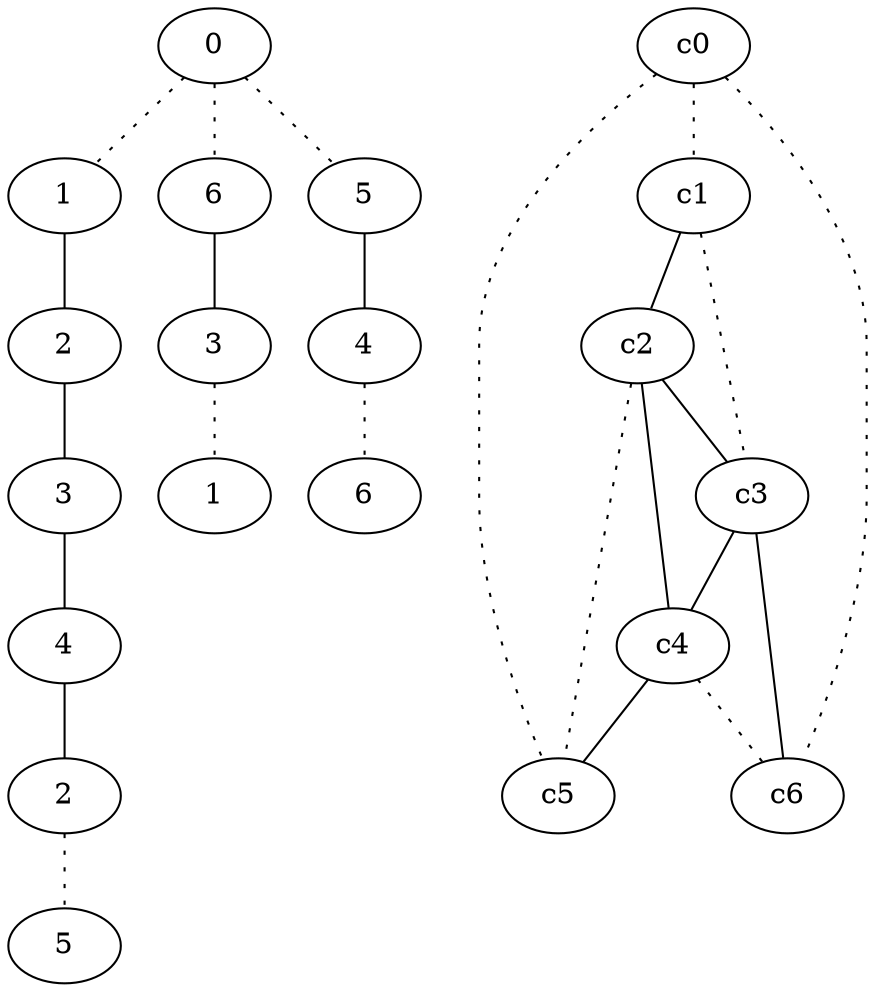 graph {
a0[label=0];
a1[label=1];
a2[label=2];
a3[label=3];
a4[label=4];
a5[label=2];
a6[label=5];
a7[label=6];
a8[label=3];
a9[label=1];
a10[label=5];
a11[label=4];
a12[label=6];
a0 -- a1 [style=dotted];
a0 -- a7 [style=dotted];
a0 -- a10 [style=dotted];
a1 -- a2;
a2 -- a3;
a3 -- a4;
a4 -- a5;
a5 -- a6 [style=dotted];
a7 -- a8;
a8 -- a9 [style=dotted];
a10 -- a11;
a11 -- a12 [style=dotted];
c0 -- c1 [style=dotted];
c0 -- c5 [style=dotted];
c0 -- c6 [style=dotted];
c1 -- c2;
c1 -- c3 [style=dotted];
c2 -- c3;
c2 -- c4;
c2 -- c5 [style=dotted];
c3 -- c4;
c3 -- c6;
c4 -- c5;
c4 -- c6 [style=dotted];
}
